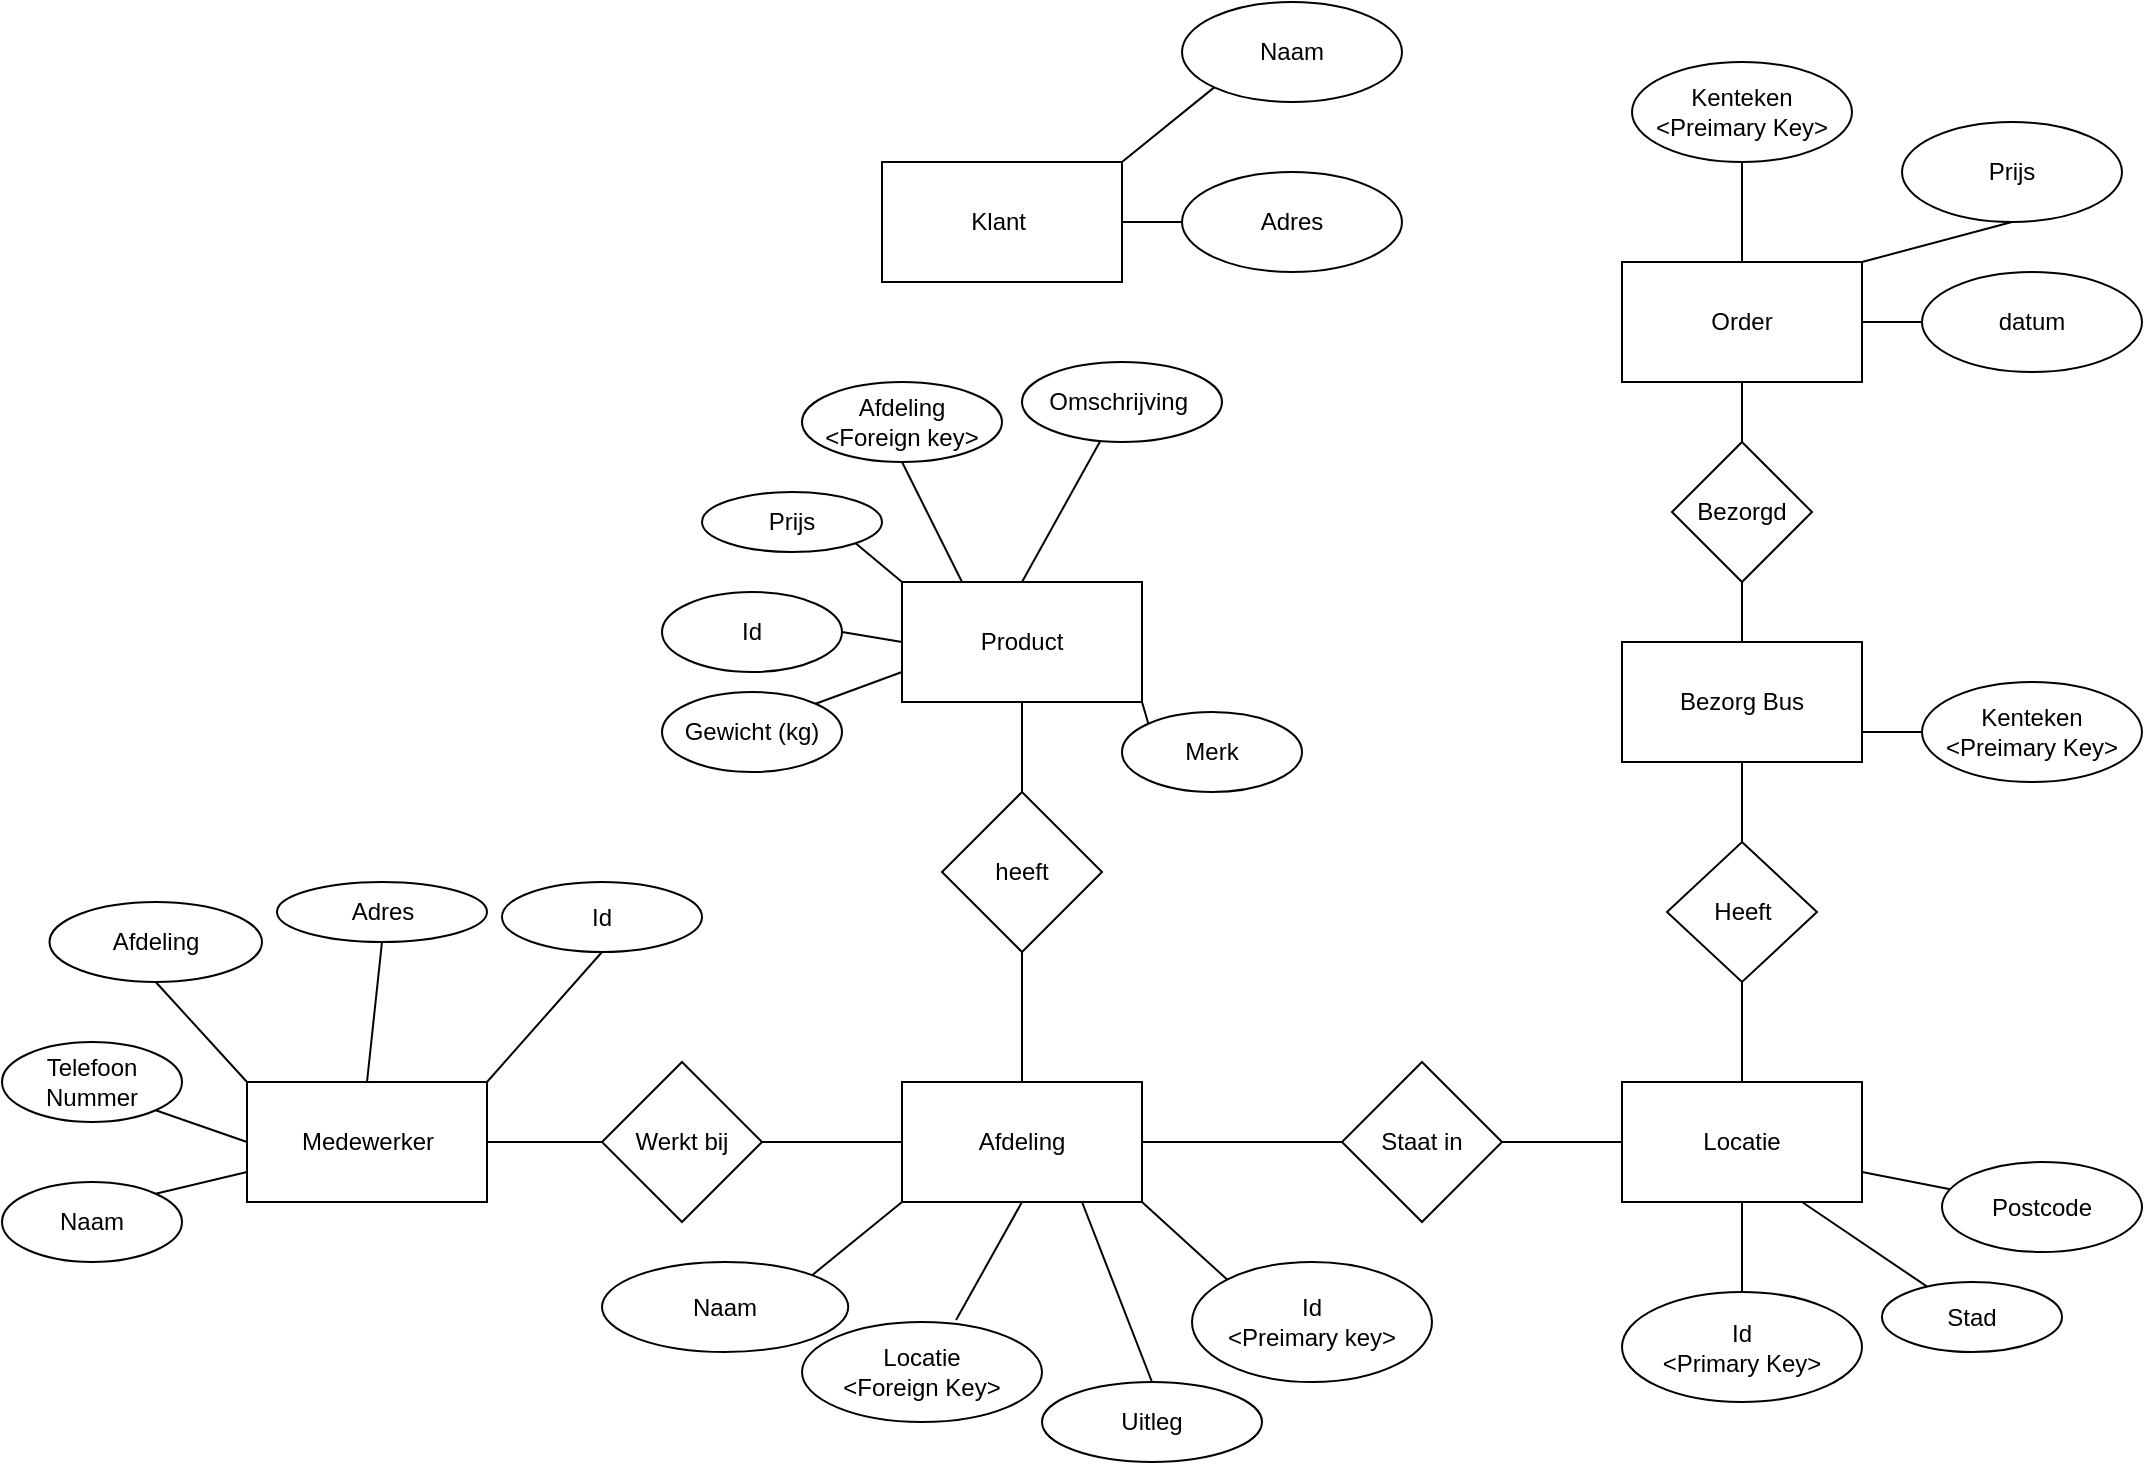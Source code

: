 <mxfile version="15.7.0" type="github">
  <diagram id="R2lEEEUBdFMjLlhIrx00" name="Page-1">
    <mxGraphModel dx="1426" dy="1865" grid="1" gridSize="10" guides="1" tooltips="1" connect="1" arrows="1" fold="1" page="1" pageScale="1" pageWidth="850" pageHeight="1100" math="0" shadow="0" extFonts="Permanent Marker^https://fonts.googleapis.com/css?family=Permanent+Marker">
      <root>
        <mxCell id="0" />
        <mxCell id="1" parent="0" />
        <mxCell id="D_9kCcDNiqpMiPCQ59RG-1" value="Product" style="rounded=0;whiteSpace=wrap;html=1;" parent="1" vertex="1">
          <mxGeometry x="790" y="230" width="120" height="60" as="geometry" />
        </mxCell>
        <mxCell id="D_9kCcDNiqpMiPCQ59RG-2" value="Bezorg Bus" style="rounded=0;whiteSpace=wrap;html=1;" parent="1" vertex="1">
          <mxGeometry x="1150" y="260" width="120" height="60" as="geometry" />
        </mxCell>
        <mxCell id="D_9kCcDNiqpMiPCQ59RG-3" value="Klant&amp;nbsp;" style="rounded=0;whiteSpace=wrap;html=1;" parent="1" vertex="1">
          <mxGeometry x="780" y="20" width="120" height="60" as="geometry" />
        </mxCell>
        <mxCell id="D_9kCcDNiqpMiPCQ59RG-7" value="Order" style="rounded=0;whiteSpace=wrap;html=1;" parent="1" vertex="1">
          <mxGeometry x="1150" y="70" width="120" height="60" as="geometry" />
        </mxCell>
        <mxCell id="D_9kCcDNiqpMiPCQ59RG-8" value="Medewerker" style="rounded=0;whiteSpace=wrap;html=1;" parent="1" vertex="1">
          <mxGeometry x="462.5" y="480" width="120" height="60" as="geometry" />
        </mxCell>
        <mxCell id="D_9kCcDNiqpMiPCQ59RG-9" value="Locatie" style="rounded=0;whiteSpace=wrap;html=1;" parent="1" vertex="1">
          <mxGeometry x="1150" y="480" width="120" height="60" as="geometry" />
        </mxCell>
        <mxCell id="D_9kCcDNiqpMiPCQ59RG-10" value="Afdeling" style="rounded=0;whiteSpace=wrap;html=1;" parent="1" vertex="1">
          <mxGeometry x="790" y="480" width="120" height="60" as="geometry" />
        </mxCell>
        <mxCell id="YaDthRep-Ik-A5Df_dVy-1" value="Naam" style="ellipse;whiteSpace=wrap;html=1;rounded=0;" parent="1" vertex="1">
          <mxGeometry x="340" y="530" width="90" height="40" as="geometry" />
        </mxCell>
        <mxCell id="YaDthRep-Ik-A5Df_dVy-3" value="Adres" style="ellipse;whiteSpace=wrap;html=1;rounded=0;" parent="1" vertex="1">
          <mxGeometry x="477.5" y="380" width="105" height="30" as="geometry" />
        </mxCell>
        <mxCell id="YaDthRep-Ik-A5Df_dVy-5" value="Telefoon Nummer" style="ellipse;whiteSpace=wrap;html=1;rounded=0;" parent="1" vertex="1">
          <mxGeometry x="340" y="460" width="90" height="40" as="geometry" />
        </mxCell>
        <mxCell id="YaDthRep-Ik-A5Df_dVy-8" value="Werkt bij" style="rhombus;whiteSpace=wrap;html=1;rounded=0;" parent="1" vertex="1">
          <mxGeometry x="640" y="470" width="80" height="80" as="geometry" />
        </mxCell>
        <mxCell id="YaDthRep-Ik-A5Df_dVy-12" value="Id" style="ellipse;whiteSpace=wrap;html=1;" parent="1" vertex="1">
          <mxGeometry x="590" y="380" width="100" height="35" as="geometry" />
        </mxCell>
        <mxCell id="YaDthRep-Ik-A5Df_dVy-13" value="Uitleg" style="ellipse;whiteSpace=wrap;html=1;rounded=0;" parent="1" vertex="1">
          <mxGeometry x="860" y="630" width="110" height="40" as="geometry" />
        </mxCell>
        <mxCell id="YaDthRep-Ik-A5Df_dVy-18" value="Naam" style="ellipse;whiteSpace=wrap;html=1;rounded=0;" parent="1" vertex="1">
          <mxGeometry x="640" y="570" width="123.12" height="45" as="geometry" />
        </mxCell>
        <mxCell id="YaDthRep-Ik-A5Df_dVy-20" value="Id&lt;br&gt;&amp;lt;Preimary key&amp;gt;" style="ellipse;whiteSpace=wrap;html=1;rounded=0;" parent="1" vertex="1">
          <mxGeometry x="935" y="570" width="120" height="60" as="geometry" />
        </mxCell>
        <mxCell id="YaDthRep-Ik-A5Df_dVy-23" value="Locatie&lt;br&gt;&amp;lt;Foreign Key&amp;gt;" style="ellipse;whiteSpace=wrap;html=1;" parent="1" vertex="1">
          <mxGeometry x="740" y="600" width="120" height="50" as="geometry" />
        </mxCell>
        <mxCell id="YaDthRep-Ik-A5Df_dVy-24" value="" style="endArrow=none;html=1;rounded=0;entryX=1;entryY=0.5;entryDx=0;entryDy=0;exitX=0;exitY=0.5;exitDx=0;exitDy=0;" parent="1" source="YaDthRep-Ik-A5Df_dVy-8" target="D_9kCcDNiqpMiPCQ59RG-8" edge="1">
          <mxGeometry width="50" height="50" relative="1" as="geometry">
            <mxPoint x="810" y="360" as="sourcePoint" />
            <mxPoint x="850" y="280" as="targetPoint" />
          </mxGeometry>
        </mxCell>
        <mxCell id="YaDthRep-Ik-A5Df_dVy-27" value="Afdeling" style="ellipse;whiteSpace=wrap;html=1;" parent="1" vertex="1">
          <mxGeometry x="363.75" y="390" width="106.25" height="40" as="geometry" />
        </mxCell>
        <mxCell id="YaDthRep-Ik-A5Df_dVy-28" value="" style="endArrow=none;html=1;rounded=0;entryX=0.5;entryY=1;entryDx=0;entryDy=0;exitX=0;exitY=0;exitDx=0;exitDy=0;" parent="1" source="D_9kCcDNiqpMiPCQ59RG-8" target="YaDthRep-Ik-A5Df_dVy-27" edge="1">
          <mxGeometry width="50" height="50" relative="1" as="geometry">
            <mxPoint x="260" y="640" as="sourcePoint" />
            <mxPoint x="310" y="590" as="targetPoint" />
          </mxGeometry>
        </mxCell>
        <mxCell id="YaDthRep-Ik-A5Df_dVy-29" value="" style="endArrow=none;html=1;rounded=0;entryX=1;entryY=1;entryDx=0;entryDy=0;exitX=0;exitY=0.5;exitDx=0;exitDy=0;" parent="1" source="D_9kCcDNiqpMiPCQ59RG-8" target="YaDthRep-Ik-A5Df_dVy-5" edge="1">
          <mxGeometry width="50" height="50" relative="1" as="geometry">
            <mxPoint x="480" y="480" as="sourcePoint" />
            <mxPoint x="430" y="470" as="targetPoint" />
          </mxGeometry>
        </mxCell>
        <mxCell id="YaDthRep-Ik-A5Df_dVy-30" value="" style="endArrow=none;html=1;rounded=0;entryX=0;entryY=0.75;entryDx=0;entryDy=0;exitX=1;exitY=0;exitDx=0;exitDy=0;" parent="1" source="YaDthRep-Ik-A5Df_dVy-1" target="D_9kCcDNiqpMiPCQ59RG-8" edge="1">
          <mxGeometry width="50" height="50" relative="1" as="geometry">
            <mxPoint x="699.99" y="555" as="sourcePoint" />
            <mxPoint x="589.995" y="500" as="targetPoint" />
          </mxGeometry>
        </mxCell>
        <mxCell id="YaDthRep-Ik-A5Df_dVy-31" value="" style="endArrow=none;html=1;rounded=0;entryX=1;entryY=0;entryDx=0;entryDy=0;exitX=0.5;exitY=1;exitDx=0;exitDy=0;" parent="1" source="YaDthRep-Ik-A5Df_dVy-12" target="D_9kCcDNiqpMiPCQ59RG-8" edge="1">
          <mxGeometry width="50" height="50" relative="1" as="geometry">
            <mxPoint x="500" y="500" as="sourcePoint" />
            <mxPoint x="390.005" y="445" as="targetPoint" />
          </mxGeometry>
        </mxCell>
        <mxCell id="YaDthRep-Ik-A5Df_dVy-35" value="" style="endArrow=none;html=1;rounded=0;entryX=0.5;entryY=1;entryDx=0;entryDy=0;exitX=0.5;exitY=0;exitDx=0;exitDy=0;" parent="1" source="D_9kCcDNiqpMiPCQ59RG-8" target="YaDthRep-Ik-A5Df_dVy-3" edge="1">
          <mxGeometry width="50" height="50" relative="1" as="geometry">
            <mxPoint x="510" y="510" as="sourcePoint" />
            <mxPoint x="400.005" y="455" as="targetPoint" />
          </mxGeometry>
        </mxCell>
        <mxCell id="YaDthRep-Ik-A5Df_dVy-36" value="" style="endArrow=none;html=1;rounded=0;entryX=1;entryY=0.5;entryDx=0;entryDy=0;exitX=0;exitY=0.5;exitDx=0;exitDy=0;" parent="1" source="D_9kCcDNiqpMiPCQ59RG-10" target="YaDthRep-Ik-A5Df_dVy-8" edge="1">
          <mxGeometry width="50" height="50" relative="1" as="geometry">
            <mxPoint x="860" y="350" as="sourcePoint" />
            <mxPoint x="860" y="290" as="targetPoint" />
          </mxGeometry>
        </mxCell>
        <mxCell id="YaDthRep-Ik-A5Df_dVy-37" value="" style="endArrow=none;html=1;rounded=0;entryX=0.5;entryY=0;entryDx=0;entryDy=0;exitX=0.75;exitY=1;exitDx=0;exitDy=0;" parent="1" source="D_9kCcDNiqpMiPCQ59RG-10" target="YaDthRep-Ik-A5Df_dVy-13" edge="1">
          <mxGeometry width="50" height="50" relative="1" as="geometry">
            <mxPoint x="870" y="360" as="sourcePoint" />
            <mxPoint x="870" y="300" as="targetPoint" />
          </mxGeometry>
        </mxCell>
        <mxCell id="YaDthRep-Ik-A5Df_dVy-38" value="" style="endArrow=none;html=1;rounded=0;entryX=0.5;entryY=1;entryDx=0;entryDy=0;exitX=0.642;exitY=-0.02;exitDx=0;exitDy=0;exitPerimeter=0;" parent="1" source="YaDthRep-Ik-A5Df_dVy-23" target="D_9kCcDNiqpMiPCQ59RG-10" edge="1">
          <mxGeometry width="50" height="50" relative="1" as="geometry">
            <mxPoint x="880" y="370" as="sourcePoint" />
            <mxPoint x="880" y="310" as="targetPoint" />
          </mxGeometry>
        </mxCell>
        <mxCell id="YaDthRep-Ik-A5Df_dVy-39" value="" style="endArrow=none;html=1;rounded=0;entryX=0;entryY=1;entryDx=0;entryDy=0;exitX=1;exitY=0;exitDx=0;exitDy=0;" parent="1" source="YaDthRep-Ik-A5Df_dVy-18" target="D_9kCcDNiqpMiPCQ59RG-10" edge="1">
          <mxGeometry width="50" height="50" relative="1" as="geometry">
            <mxPoint x="890" y="380" as="sourcePoint" />
            <mxPoint x="890" y="320" as="targetPoint" />
          </mxGeometry>
        </mxCell>
        <mxCell id="YaDthRep-Ik-A5Df_dVy-40" value="" style="endArrow=none;html=1;rounded=0;entryX=0;entryY=0;entryDx=0;entryDy=0;exitX=1;exitY=1;exitDx=0;exitDy=0;" parent="1" source="D_9kCcDNiqpMiPCQ59RG-10" target="YaDthRep-Ik-A5Df_dVy-20" edge="1">
          <mxGeometry width="50" height="50" relative="1" as="geometry">
            <mxPoint x="900" y="390" as="sourcePoint" />
            <mxPoint x="900" y="330" as="targetPoint" />
          </mxGeometry>
        </mxCell>
        <mxCell id="YaDthRep-Ik-A5Df_dVy-41" value="Id&lt;br&gt;&amp;lt;Primary Key&amp;gt;" style="ellipse;whiteSpace=wrap;html=1;rounded=0;" parent="1" vertex="1">
          <mxGeometry x="1150" y="585" width="120" height="55" as="geometry" />
        </mxCell>
        <mxCell id="YaDthRep-Ik-A5Df_dVy-45" value="" style="endArrow=none;html=1;rounded=0;exitX=1;exitY=0.5;exitDx=0;exitDy=0;entryX=0;entryY=0.5;entryDx=0;entryDy=0;" parent="1" source="YaDthRep-Ik-A5Df_dVy-44" target="D_9kCcDNiqpMiPCQ59RG-9" edge="1">
          <mxGeometry width="50" height="50" relative="1" as="geometry">
            <mxPoint x="1180" y="420" as="sourcePoint" />
            <mxPoint x="1120" y="540" as="targetPoint" />
          </mxGeometry>
        </mxCell>
        <mxCell id="YaDthRep-Ik-A5Df_dVy-44" value="Staat in" style="rhombus;whiteSpace=wrap;html=1;" parent="1" vertex="1">
          <mxGeometry x="1010" y="470" width="80" height="80" as="geometry" />
        </mxCell>
        <mxCell id="YaDthRep-Ik-A5Df_dVy-46" value="" style="endArrow=none;html=1;rounded=0;exitX=1;exitY=0.5;exitDx=0;exitDy=0;" parent="1" source="D_9kCcDNiqpMiPCQ59RG-10" target="YaDthRep-Ik-A5Df_dVy-44" edge="1">
          <mxGeometry width="50" height="50" relative="1" as="geometry">
            <mxPoint x="910" y="510" as="sourcePoint" />
            <mxPoint x="990" y="510" as="targetPoint" />
          </mxGeometry>
        </mxCell>
        <mxCell id="YaDthRep-Ik-A5Df_dVy-48" value="" style="endArrow=none;html=1;rounded=0;exitX=1;exitY=0.5;exitDx=0;exitDy=0;startArrow=none;entryX=1;entryY=0.5;entryDx=0;entryDy=0;" parent="1" source="YaDthRep-Ik-A5Df_dVy-50" target="YaDthRep-Ik-A5Df_dVy-50" edge="1">
          <mxGeometry width="50" height="50" relative="1" as="geometry">
            <mxPoint x="1120" y="310" as="sourcePoint" />
            <mxPoint x="1130" y="400" as="targetPoint" />
          </mxGeometry>
        </mxCell>
        <mxCell id="YaDthRep-Ik-A5Df_dVy-49" value="" style="endArrow=none;html=1;rounded=0;entryX=0.5;entryY=1;entryDx=0;entryDy=0;exitX=0.5;exitY=0;exitDx=0;exitDy=0;" parent="1" source="YaDthRep-Ik-A5Df_dVy-50" target="D_9kCcDNiqpMiPCQ59RG-2" edge="1">
          <mxGeometry width="50" height="50" relative="1" as="geometry">
            <mxPoint x="1120" y="310" as="sourcePoint" />
            <mxPoint x="1210" y="400" as="targetPoint" />
          </mxGeometry>
        </mxCell>
        <mxCell id="YaDthRep-Ik-A5Df_dVy-50" value="Heeft" style="rhombus;whiteSpace=wrap;html=1;" parent="1" vertex="1">
          <mxGeometry x="1172.5" y="360" width="75" height="70" as="geometry" />
        </mxCell>
        <mxCell id="YaDthRep-Ik-A5Df_dVy-51" value="" style="endArrow=none;html=1;rounded=0;exitX=0.5;exitY=0;exitDx=0;exitDy=0;entryX=0.5;entryY=1;entryDx=0;entryDy=0;" parent="1" source="D_9kCcDNiqpMiPCQ59RG-9" target="YaDthRep-Ik-A5Df_dVy-50" edge="1">
          <mxGeometry width="50" height="50" relative="1" as="geometry">
            <mxPoint x="1030" y="400" as="sourcePoint" />
            <mxPoint x="1110" y="400" as="targetPoint" />
          </mxGeometry>
        </mxCell>
        <mxCell id="YaDthRep-Ik-A5Df_dVy-52" value="" style="endArrow=none;html=1;rounded=0;entryX=0.5;entryY=0;entryDx=0;entryDy=0;exitX=0.5;exitY=1;exitDx=0;exitDy=0;" parent="1" source="D_9kCcDNiqpMiPCQ59RG-9" target="YaDthRep-Ik-A5Df_dVy-41" edge="1">
          <mxGeometry width="50" height="50" relative="1" as="geometry">
            <mxPoint x="1215" y="530" as="sourcePoint" />
            <mxPoint x="1220" y="630" as="targetPoint" />
          </mxGeometry>
        </mxCell>
        <mxCell id="YaDthRep-Ik-A5Df_dVy-53" value="" style="endArrow=none;html=1;rounded=0;exitX=0.75;exitY=1;exitDx=0;exitDy=0;" parent="1" source="D_9kCcDNiqpMiPCQ59RG-9" target="YaDthRep-Ik-A5Df_dVy-54" edge="1">
          <mxGeometry width="50" height="50" relative="1" as="geometry">
            <mxPoint x="840" y="560" as="sourcePoint" />
            <mxPoint x="1310" y="590" as="targetPoint" />
          </mxGeometry>
        </mxCell>
        <mxCell id="YaDthRep-Ik-A5Df_dVy-54" value="Stad" style="ellipse;whiteSpace=wrap;html=1;" parent="1" vertex="1">
          <mxGeometry x="1280" y="580" width="90" height="35" as="geometry" />
        </mxCell>
        <mxCell id="YaDthRep-Ik-A5Df_dVy-55" value="" style="endArrow=none;html=1;rounded=0;exitX=1;exitY=0.75;exitDx=0;exitDy=0;" parent="1" source="D_9kCcDNiqpMiPCQ59RG-9" target="YaDthRep-Ik-A5Df_dVy-56" edge="1">
          <mxGeometry width="50" height="50" relative="1" as="geometry">
            <mxPoint x="850" y="570" as="sourcePoint" />
            <mxPoint x="1330" y="530" as="targetPoint" />
          </mxGeometry>
        </mxCell>
        <mxCell id="YaDthRep-Ik-A5Df_dVy-56" value="Postcode" style="ellipse;whiteSpace=wrap;html=1;" parent="1" vertex="1">
          <mxGeometry x="1310" y="520" width="100" height="45" as="geometry" />
        </mxCell>
        <mxCell id="YaDthRep-Ik-A5Df_dVy-57" value="Id" style="ellipse;whiteSpace=wrap;html=1;rounded=0;" parent="1" vertex="1">
          <mxGeometry x="670" y="235" width="90" height="40" as="geometry" />
        </mxCell>
        <mxCell id="YaDthRep-Ik-A5Df_dVy-59" value="" style="endArrow=none;html=1;rounded=0;exitX=1;exitY=0.5;exitDx=0;exitDy=0;entryX=0;entryY=0.5;entryDx=0;entryDy=0;" parent="1" source="YaDthRep-Ik-A5Df_dVy-57" target="D_9kCcDNiqpMiPCQ59RG-1" edge="1">
          <mxGeometry width="50" height="50" relative="1" as="geometry">
            <mxPoint x="900" y="335" as="sourcePoint" />
            <mxPoint x="950" y="285" as="targetPoint" />
          </mxGeometry>
        </mxCell>
        <mxCell id="YaDthRep-Ik-A5Df_dVy-60" value="Prijs" style="ellipse;whiteSpace=wrap;html=1;rounded=0;" parent="1" vertex="1">
          <mxGeometry x="690" y="185" width="90" height="30" as="geometry" />
        </mxCell>
        <mxCell id="YaDthRep-Ik-A5Df_dVy-62" value="" style="endArrow=none;html=1;rounded=0;entryX=1;entryY=1;entryDx=0;entryDy=0;exitX=0;exitY=0;exitDx=0;exitDy=0;" parent="1" source="D_9kCcDNiqpMiPCQ59RG-1" target="YaDthRep-Ik-A5Df_dVy-60" edge="1">
          <mxGeometry width="50" height="50" relative="1" as="geometry">
            <mxPoint x="900" y="305" as="sourcePoint" />
            <mxPoint x="950" y="255" as="targetPoint" />
          </mxGeometry>
        </mxCell>
        <mxCell id="YaDthRep-Ik-A5Df_dVy-64" value="" style="endArrow=none;html=1;rounded=0;entryX=0.25;entryY=0;entryDx=0;entryDy=0;exitX=0.5;exitY=1;exitDx=0;exitDy=0;" parent="1" source="YaDthRep-Ik-A5Df_dVy-65" target="D_9kCcDNiqpMiPCQ59RG-1" edge="1">
          <mxGeometry width="50" height="50" relative="1" as="geometry">
            <mxPoint x="820" y="195" as="sourcePoint" />
            <mxPoint x="960" y="265" as="targetPoint" />
          </mxGeometry>
        </mxCell>
        <mxCell id="YaDthRep-Ik-A5Df_dVy-65" value="Afdeling&lt;br&gt;&amp;lt;Foreign key&amp;gt;" style="ellipse;whiteSpace=wrap;html=1;" parent="1" vertex="1">
          <mxGeometry x="740" y="130" width="100" height="40" as="geometry" />
        </mxCell>
        <mxCell id="YaDthRep-Ik-A5Df_dVy-68" value="" style="endArrow=none;html=1;rounded=0;entryX=0;entryY=0.75;entryDx=0;entryDy=0;exitX=1;exitY=0;exitDx=0;exitDy=0;" parent="1" source="YaDthRep-Ik-A5Df_dVy-69" target="D_9kCcDNiqpMiPCQ59RG-1" edge="1">
          <mxGeometry width="50" height="50" relative="1" as="geometry">
            <mxPoint x="740" y="295" as="sourcePoint" />
            <mxPoint x="950" y="255" as="targetPoint" />
          </mxGeometry>
        </mxCell>
        <mxCell id="YaDthRep-Ik-A5Df_dVy-69" value="Gewicht (kg)" style="ellipse;whiteSpace=wrap;html=1;" parent="1" vertex="1">
          <mxGeometry x="670" y="285" width="90" height="40" as="geometry" />
        </mxCell>
        <mxCell id="YaDthRep-Ik-A5Df_dVy-70" value="" style="endArrow=none;html=1;rounded=0;exitX=0.5;exitY=0;exitDx=0;exitDy=0;entryX=0.5;entryY=1;entryDx=0;entryDy=0;" parent="1" source="D_9kCcDNiqpMiPCQ59RG-10" target="YaDthRep-Ik-A5Df_dVy-81" edge="1">
          <mxGeometry width="50" height="50" relative="1" as="geometry">
            <mxPoint x="1210" y="360" as="sourcePoint" />
            <mxPoint x="1020" y="400" as="targetPoint" />
          </mxGeometry>
        </mxCell>
        <mxCell id="YaDthRep-Ik-A5Df_dVy-71" value="" style="endArrow=none;html=1;rounded=0;entryX=1;entryY=1;entryDx=0;entryDy=0;exitX=0;exitY=0;exitDx=0;exitDy=0;" parent="1" source="YaDthRep-Ik-A5Df_dVy-72" target="D_9kCcDNiqpMiPCQ59RG-1" edge="1">
          <mxGeometry width="50" height="50" relative="1" as="geometry">
            <mxPoint x="930" y="325" as="sourcePoint" />
            <mxPoint x="980" y="275" as="targetPoint" />
          </mxGeometry>
        </mxCell>
        <mxCell id="YaDthRep-Ik-A5Df_dVy-72" value="Merk" style="ellipse;whiteSpace=wrap;html=1;" parent="1" vertex="1">
          <mxGeometry x="900" y="295" width="90" height="40" as="geometry" />
        </mxCell>
        <mxCell id="YaDthRep-Ik-A5Df_dVy-75" value="" style="endArrow=none;html=1;rounded=0;entryX=1;entryY=0.75;entryDx=0;entryDy=0;exitX=0;exitY=0.5;exitDx=0;exitDy=0;" parent="1" source="YaDthRep-Ik-A5Df_dVy-76" target="D_9kCcDNiqpMiPCQ59RG-2" edge="1">
          <mxGeometry width="50" height="50" relative="1" as="geometry">
            <mxPoint x="1310" y="320" as="sourcePoint" />
            <mxPoint x="1020" y="320" as="targetPoint" />
          </mxGeometry>
        </mxCell>
        <mxCell id="YaDthRep-Ik-A5Df_dVy-76" value="Kenteken&lt;br&gt;&amp;lt;Preimary Key&amp;gt;" style="ellipse;whiteSpace=wrap;html=1;" parent="1" vertex="1">
          <mxGeometry x="1300" y="280" width="110" height="50" as="geometry" />
        </mxCell>
        <mxCell id="YaDthRep-Ik-A5Df_dVy-78" value="" style="endArrow=none;html=1;rounded=0;exitX=0.5;exitY=0;exitDx=0;exitDy=0;" parent="1" source="D_9kCcDNiqpMiPCQ59RG-2" target="YaDthRep-Ik-A5Df_dVy-79" edge="1">
          <mxGeometry width="50" height="50" relative="1" as="geometry">
            <mxPoint x="1180" y="260" as="sourcePoint" />
            <mxPoint x="1210" y="200" as="targetPoint" />
          </mxGeometry>
        </mxCell>
        <mxCell id="YaDthRep-Ik-A5Df_dVy-79" value="Bezorgd" style="rhombus;whiteSpace=wrap;html=1;" parent="1" vertex="1">
          <mxGeometry x="1175" y="160" width="70" height="70" as="geometry" />
        </mxCell>
        <mxCell id="YaDthRep-Ik-A5Df_dVy-80" value="" style="endArrow=none;html=1;rounded=0;entryX=0.5;entryY=1;entryDx=0;entryDy=0;exitX=0.5;exitY=0;exitDx=0;exitDy=0;" parent="1" source="YaDthRep-Ik-A5Df_dVy-79" target="D_9kCcDNiqpMiPCQ59RG-7" edge="1">
          <mxGeometry width="50" height="50" relative="1" as="geometry">
            <mxPoint x="1210" y="160" as="sourcePoint" />
            <mxPoint x="1220" y="240" as="targetPoint" />
          </mxGeometry>
        </mxCell>
        <mxCell id="YaDthRep-Ik-A5Df_dVy-81" value="heeft" style="rhombus;whiteSpace=wrap;html=1;rotation=0;" parent="1" vertex="1">
          <mxGeometry x="810" y="335" width="80" height="80" as="geometry" />
        </mxCell>
        <mxCell id="YaDthRep-Ik-A5Df_dVy-82" value="" style="endArrow=none;html=1;rounded=0;exitX=0.5;exitY=0;exitDx=0;exitDy=0;entryX=0.5;entryY=1;entryDx=0;entryDy=0;" parent="1" source="YaDthRep-Ik-A5Df_dVy-81" target="D_9kCcDNiqpMiPCQ59RG-1" edge="1">
          <mxGeometry width="50" height="50" relative="1" as="geometry">
            <mxPoint x="980" y="285" as="sourcePoint" />
            <mxPoint x="1030" y="235" as="targetPoint" />
          </mxGeometry>
        </mxCell>
        <mxCell id="YaDthRep-Ik-A5Df_dVy-84" value="" style="endArrow=none;html=1;rounded=0;exitX=0.5;exitY=0;exitDx=0;exitDy=0;" parent="1" source="D_9kCcDNiqpMiPCQ59RG-1" target="YaDthRep-Ik-A5Df_dVy-85" edge="1">
          <mxGeometry width="50" height="50" relative="1" as="geometry">
            <mxPoint x="1050" y="360" as="sourcePoint" />
            <mxPoint x="890" y="190" as="targetPoint" />
          </mxGeometry>
        </mxCell>
        <mxCell id="YaDthRep-Ik-A5Df_dVy-85" value="Omschrijving&amp;nbsp;" style="ellipse;whiteSpace=wrap;html=1;" parent="1" vertex="1">
          <mxGeometry x="850" y="120" width="100" height="40" as="geometry" />
        </mxCell>
        <mxCell id="-mqdKeCDxTKGUfRNACRo-1" value="" style="endArrow=none;html=1;rounded=0;entryX=1;entryY=0.75;entryDx=0;entryDy=0;exitX=0;exitY=0.5;exitDx=0;exitDy=0;" edge="1" parent="1" source="-mqdKeCDxTKGUfRNACRo-2">
          <mxGeometry width="50" height="50" relative="1" as="geometry">
            <mxPoint x="1310" y="115" as="sourcePoint" />
            <mxPoint x="1270" y="100" as="targetPoint" />
          </mxGeometry>
        </mxCell>
        <mxCell id="-mqdKeCDxTKGUfRNACRo-2" value="datum" style="ellipse;whiteSpace=wrap;html=1;" vertex="1" parent="1">
          <mxGeometry x="1300" y="75" width="110" height="50" as="geometry" />
        </mxCell>
        <mxCell id="-mqdKeCDxTKGUfRNACRo-3" value="" style="endArrow=none;html=1;rounded=0;entryX=1;entryY=0;entryDx=0;entryDy=0;exitX=0.5;exitY=1;exitDx=0;exitDy=0;" edge="1" parent="1" source="-mqdKeCDxTKGUfRNACRo-4" target="D_9kCcDNiqpMiPCQ59RG-7">
          <mxGeometry width="50" height="50" relative="1" as="geometry">
            <mxPoint x="1260" y="20" as="sourcePoint" />
            <mxPoint x="1220" y="5" as="targetPoint" />
          </mxGeometry>
        </mxCell>
        <mxCell id="-mqdKeCDxTKGUfRNACRo-4" value="Prijs" style="ellipse;whiteSpace=wrap;html=1;" vertex="1" parent="1">
          <mxGeometry x="1290" width="110" height="50" as="geometry" />
        </mxCell>
        <mxCell id="-mqdKeCDxTKGUfRNACRo-5" value="" style="endArrow=none;html=1;rounded=0;entryX=0.5;entryY=0;entryDx=0;entryDy=0;exitX=0.5;exitY=1;exitDx=0;exitDy=0;" edge="1" parent="1" source="-mqdKeCDxTKGUfRNACRo-6" target="D_9kCcDNiqpMiPCQ59RG-7">
          <mxGeometry width="50" height="50" relative="1" as="geometry">
            <mxPoint x="1180" as="sourcePoint" />
            <mxPoint x="1140" y="-15" as="targetPoint" />
          </mxGeometry>
        </mxCell>
        <mxCell id="-mqdKeCDxTKGUfRNACRo-6" value="Kenteken&lt;br&gt;&amp;lt;Preimary Key&amp;gt;" style="ellipse;whiteSpace=wrap;html=1;" vertex="1" parent="1">
          <mxGeometry x="1155" y="-30" width="110" height="50" as="geometry" />
        </mxCell>
        <mxCell id="-mqdKeCDxTKGUfRNACRo-8" value="" style="endArrow=none;html=1;rounded=0;entryX=1;entryY=0.75;entryDx=0;entryDy=0;exitX=0;exitY=0.5;exitDx=0;exitDy=0;" edge="1" parent="1" source="-mqdKeCDxTKGUfRNACRo-9">
          <mxGeometry width="50" height="50" relative="1" as="geometry">
            <mxPoint x="940" y="65" as="sourcePoint" />
            <mxPoint x="900" y="50" as="targetPoint" />
          </mxGeometry>
        </mxCell>
        <mxCell id="-mqdKeCDxTKGUfRNACRo-9" value="Adres&lt;span style=&quot;color: rgba(0 , 0 , 0 , 0) ; font-family: monospace ; font-size: 0px&quot;&gt;%3CmxGraphModel%3E%3Croot%3E%3CmxCell%20id%3D%220%22%2F%3E%3CmxCell%20id%3D%221%22%20parent%3D%220%22%2F%3E%3CmxCell%20id%3D%222%22%20value%3D%22%22%20style%3D%22endArrow%3Dnone%3Bhtml%3D1%3Brounded%3D0%3BentryX%3D1%3BentryY%3D0.75%3BentryDx%3D0%3BentryDy%3D0%3BexitX%3D0%3BexitY%3D0.5%3BexitDx%3D0%3BexitDy%3D0%3B%22%20edge%3D%221%22%20source%3D%223%22%20parent%3D%221%22%3E%3CmxGeometry%20width%3D%2250%22%20height%3D%2250%22%20relative%3D%221%22%20as%3D%22geometry%22%3E%3CmxPoint%20x%3D%221310%22%20y%3D%22320%22%20as%3D%22sourcePoint%22%2F%3E%3CmxPoint%20x%3D%221270%22%20y%3D%22305%22%20as%3D%22targetPoint%22%2F%3E%3C%2FmxGeometry%3E%3C%2FmxCell%3E%3CmxCell%20id%3D%223%22%20value%3D%22Kenteken%26lt%3Bbr%26gt%3B%26amp%3Blt%3BPreimary%20Key%26amp%3Bgt%3B%22%20style%3D%22ellipse%3BwhiteSpace%3Dwrap%3Bhtml%3D1%3B%22%20vertex%3D%221%22%20parent%3D%221%22%3E%3CmxGeometry%20x%3D%221300%22%20y%3D%22280%22%20width%3D%22110%22%20height%3D%2250%22%20as%3D%22geometry%22%2F%3E%3C%2FmxCell%3E%3C%2Froot%3E%3C%2FmxGraphModel%3E&lt;/span&gt;" style="ellipse;whiteSpace=wrap;html=1;" vertex="1" parent="1">
          <mxGeometry x="930" y="25" width="110" height="50" as="geometry" />
        </mxCell>
        <mxCell id="-mqdKeCDxTKGUfRNACRo-10" value="" style="endArrow=none;html=1;rounded=0;entryX=1;entryY=0;entryDx=0;entryDy=0;exitX=0;exitY=1;exitDx=0;exitDy=0;" edge="1" parent="1" source="-mqdKeCDxTKGUfRNACRo-11" target="D_9kCcDNiqpMiPCQ59RG-3">
          <mxGeometry width="50" height="50" relative="1" as="geometry">
            <mxPoint x="800" y="-20" as="sourcePoint" />
            <mxPoint x="760" y="-35" as="targetPoint" />
          </mxGeometry>
        </mxCell>
        <mxCell id="-mqdKeCDxTKGUfRNACRo-11" value="Naam" style="ellipse;whiteSpace=wrap;html=1;" vertex="1" parent="1">
          <mxGeometry x="930" y="-60" width="110" height="50" as="geometry" />
        </mxCell>
      </root>
    </mxGraphModel>
  </diagram>
</mxfile>

